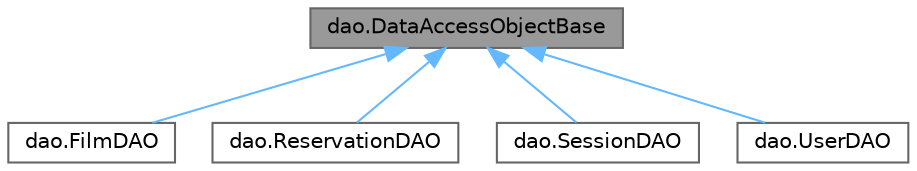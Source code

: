 digraph "dao.DataAccessObjectBase"
{
 // LATEX_PDF_SIZE
  bgcolor="transparent";
  edge [fontname=Helvetica,fontsize=10,labelfontname=Helvetica,labelfontsize=10];
  node [fontname=Helvetica,fontsize=10,shape=box,height=0.2,width=0.4];
  Node1 [label="dao.DataAccessObjectBase",height=0.2,width=0.4,color="gray40", fillcolor="grey60", style="filled", fontcolor="black",tooltip=" "];
  Node1 -> Node2 [dir="back",color="steelblue1",style="solid"];
  Node2 [label="dao.FilmDAO",height=0.2,width=0.4,color="gray40", fillcolor="white", style="filled",URL="$classdao_1_1_film_d_a_o.html",tooltip=" "];
  Node1 -> Node3 [dir="back",color="steelblue1",style="solid"];
  Node3 [label="dao.ReservationDAO",height=0.2,width=0.4,color="gray40", fillcolor="white", style="filled",URL="$classdao_1_1_reservation_d_a_o.html",tooltip=" "];
  Node1 -> Node4 [dir="back",color="steelblue1",style="solid"];
  Node4 [label="dao.SessionDAO",height=0.2,width=0.4,color="gray40", fillcolor="white", style="filled",URL="$classdao_1_1_session_d_a_o.html",tooltip=" "];
  Node1 -> Node5 [dir="back",color="steelblue1",style="solid"];
  Node5 [label="dao.UserDAO",height=0.2,width=0.4,color="gray40", fillcolor="white", style="filled",URL="$classdao_1_1_user_d_a_o.html",tooltip=" "];
}
